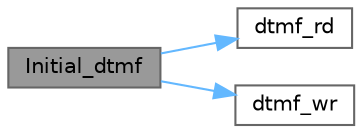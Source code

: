 digraph "Initial_dtmf"
{
 // LATEX_PDF_SIZE
  bgcolor="transparent";
  edge [fontname=Helvetica,fontsize=10,labelfontname=Helvetica,labelfontsize=10];
  node [fontname=Helvetica,fontsize=10,shape=box,height=0.2,width=0.4];
  rankdir="LR";
  Node1 [label="Initial_dtmf",height=0.2,width=0.4,color="gray40", fillcolor="grey60", style="filled", fontcolor="black",tooltip=" "];
  Node1 -> Node2 [color="steelblue1",style="solid"];
  Node2 [label="dtmf_rd",height=0.2,width=0.4,color="grey40", fillcolor="white", style="filled",URL="$_t_o__s_8h.html#a12dfc79517be39508048c62758d0ca21",tooltip=" "];
  Node1 -> Node3 [color="steelblue1",style="solid"];
  Node3 [label="dtmf_wr",height=0.2,width=0.4,color="grey40", fillcolor="white", style="filled",URL="$_t_o__s_8h.html#a2c173254b7e48c4a86fa5e3f9ec9fbb1",tooltip=" "];
}
